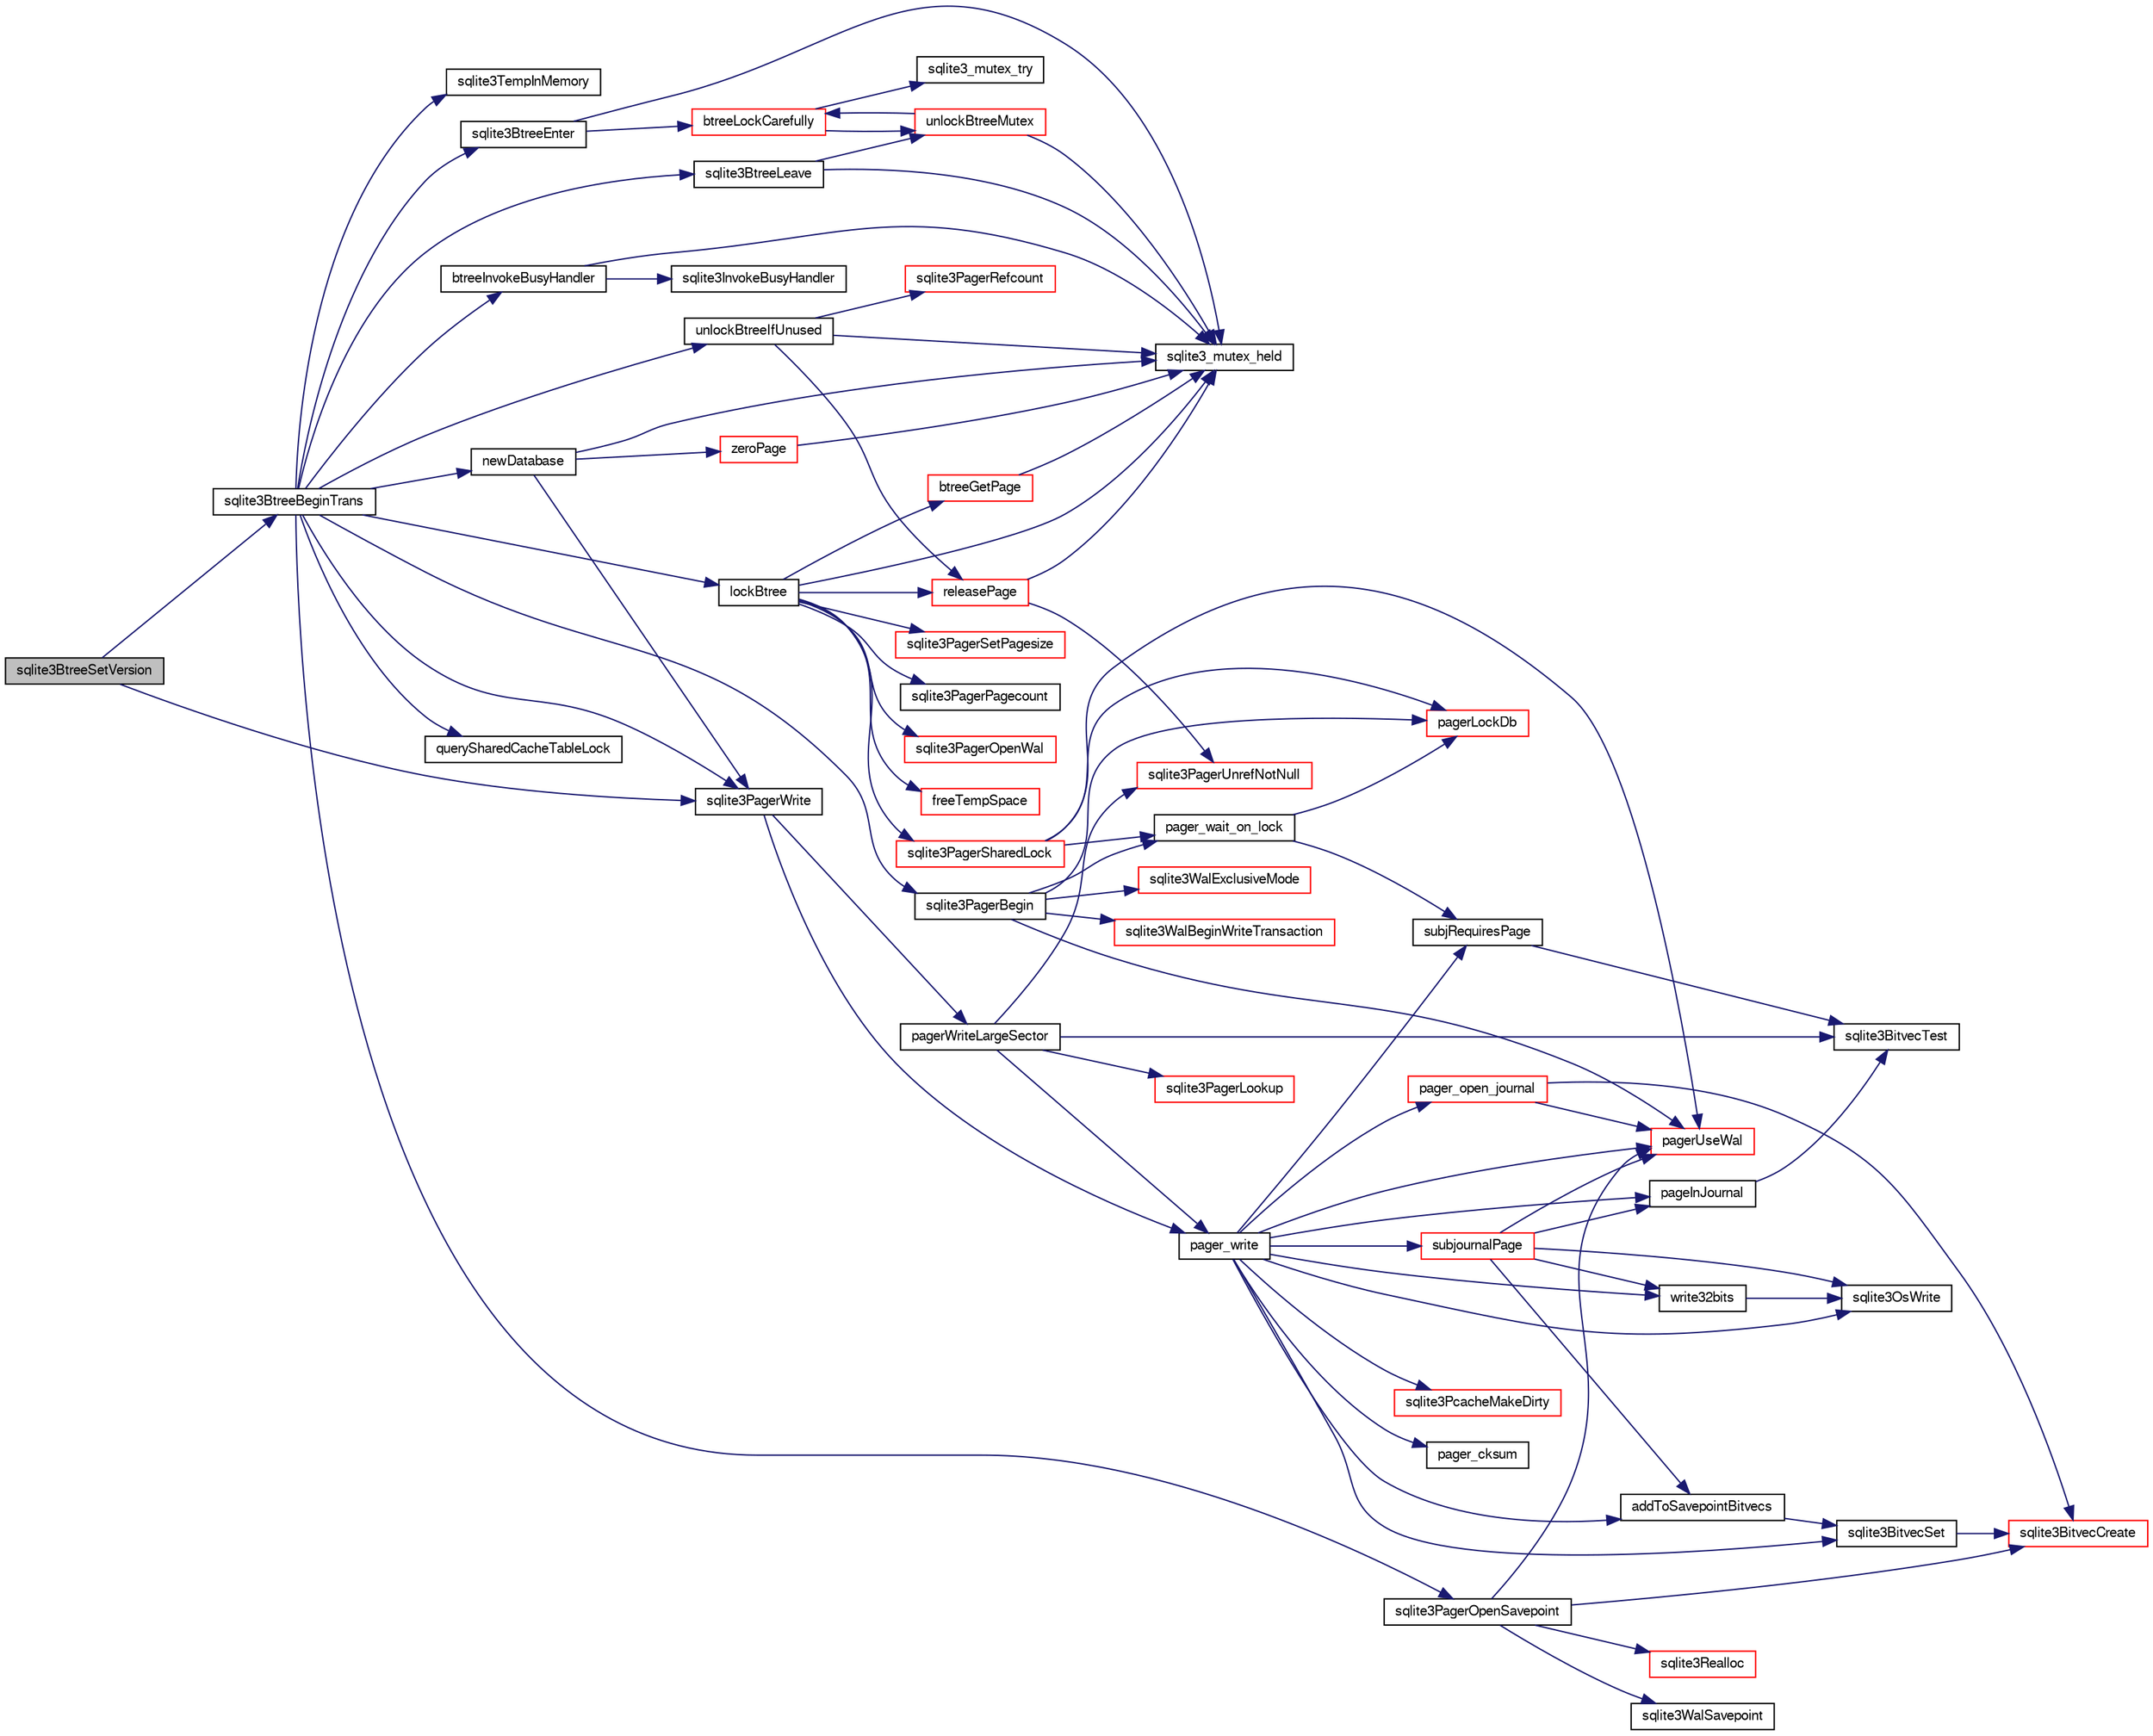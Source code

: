 digraph "sqlite3BtreeSetVersion"
{
  edge [fontname="FreeSans",fontsize="10",labelfontname="FreeSans",labelfontsize="10"];
  node [fontname="FreeSans",fontsize="10",shape=record];
  rankdir="LR";
  Node466165 [label="sqlite3BtreeSetVersion",height=0.2,width=0.4,color="black", fillcolor="grey75", style="filled", fontcolor="black"];
  Node466165 -> Node466166 [color="midnightblue",fontsize="10",style="solid",fontname="FreeSans"];
  Node466166 [label="sqlite3BtreeBeginTrans",height=0.2,width=0.4,color="black", fillcolor="white", style="filled",URL="$sqlite3_8c.html#a52d6706df15c67c22aa7d0e290c16bf5"];
  Node466166 -> Node466167 [color="midnightblue",fontsize="10",style="solid",fontname="FreeSans"];
  Node466167 [label="sqlite3BtreeEnter",height=0.2,width=0.4,color="black", fillcolor="white", style="filled",URL="$sqlite3_8c.html#afa05d700ca373993fe6b0525b867feff"];
  Node466167 -> Node466168 [color="midnightblue",fontsize="10",style="solid",fontname="FreeSans"];
  Node466168 [label="sqlite3_mutex_held",height=0.2,width=0.4,color="black", fillcolor="white", style="filled",URL="$sqlite3_8c.html#acf77da68932b6bc163c5e68547ecc3e7"];
  Node466167 -> Node466169 [color="midnightblue",fontsize="10",style="solid",fontname="FreeSans"];
  Node466169 [label="btreeLockCarefully",height=0.2,width=0.4,color="red", fillcolor="white", style="filled",URL="$sqlite3_8c.html#a796746b1c1e4d6926960636bd74c79d7"];
  Node466169 -> Node466170 [color="midnightblue",fontsize="10",style="solid",fontname="FreeSans"];
  Node466170 [label="sqlite3_mutex_try",height=0.2,width=0.4,color="black", fillcolor="white", style="filled",URL="$sqlite3_8c.html#a196f84b09bdfda96ae5ae23189be1ec8"];
  Node466169 -> Node466171 [color="midnightblue",fontsize="10",style="solid",fontname="FreeSans"];
  Node466171 [label="unlockBtreeMutex",height=0.2,width=0.4,color="red", fillcolor="white", style="filled",URL="$sqlite3_8c.html#a29bc7d1c753dfa2af9fb296b7dc19a4a"];
  Node466171 -> Node466168 [color="midnightblue",fontsize="10",style="solid",fontname="FreeSans"];
  Node466171 -> Node466169 [color="midnightblue",fontsize="10",style="solid",fontname="FreeSans"];
  Node466166 -> Node466176 [color="midnightblue",fontsize="10",style="solid",fontname="FreeSans"];
  Node466176 [label="querySharedCacheTableLock",height=0.2,width=0.4,color="black", fillcolor="white", style="filled",URL="$sqlite3_8c.html#a248343a0d79235a90b955d801713d243"];
  Node466166 -> Node466177 [color="midnightblue",fontsize="10",style="solid",fontname="FreeSans"];
  Node466177 [label="lockBtree",height=0.2,width=0.4,color="black", fillcolor="white", style="filled",URL="$sqlite3_8c.html#a5b808194d3178be15705a420265cee9d"];
  Node466177 -> Node466168 [color="midnightblue",fontsize="10",style="solid",fontname="FreeSans"];
  Node466177 -> Node466178 [color="midnightblue",fontsize="10",style="solid",fontname="FreeSans"];
  Node466178 [label="sqlite3PagerSharedLock",height=0.2,width=0.4,color="red", fillcolor="white", style="filled",URL="$sqlite3_8c.html#a58c197b629fb6eaacf96c7add57c70df"];
  Node466178 -> Node466180 [color="midnightblue",fontsize="10",style="solid",fontname="FreeSans"];
  Node466180 [label="pagerUseWal",height=0.2,width=0.4,color="red", fillcolor="white", style="filled",URL="$sqlite3_8c.html#a31def80bfe1de9284d635ba190a5eb68"];
  Node466178 -> Node466459 [color="midnightblue",fontsize="10",style="solid",fontname="FreeSans"];
  Node466459 [label="pager_wait_on_lock",height=0.2,width=0.4,color="black", fillcolor="white", style="filled",URL="$sqlite3_8c.html#a181fa0432ae1cc12a783f8a11ea2021f"];
  Node466459 -> Node466460 [color="midnightblue",fontsize="10",style="solid",fontname="FreeSans"];
  Node466460 [label="pagerLockDb",height=0.2,width=0.4,color="red", fillcolor="white", style="filled",URL="$sqlite3_8c.html#a667bdac69bf20203e45cd8e899790bcc"];
  Node466459 -> Node466463 [color="midnightblue",fontsize="10",style="solid",fontname="FreeSans"];
  Node466463 [label="subjRequiresPage",height=0.2,width=0.4,color="black", fillcolor="white", style="filled",URL="$sqlite3_8c.html#a8c8d460aa8cc7cb907b2e04844aaba86"];
  Node466463 -> Node466464 [color="midnightblue",fontsize="10",style="solid",fontname="FreeSans"];
  Node466464 [label="sqlite3BitvecTest",height=0.2,width=0.4,color="black", fillcolor="white", style="filled",URL="$sqlite3_8c.html#ab08693a5ff8d1b759eb50dc307ee910f"];
  Node466178 -> Node466460 [color="midnightblue",fontsize="10",style="solid",fontname="FreeSans"];
  Node466177 -> Node466618 [color="midnightblue",fontsize="10",style="solid",fontname="FreeSans"];
  Node466618 [label="btreeGetPage",height=0.2,width=0.4,color="red", fillcolor="white", style="filled",URL="$sqlite3_8c.html#ac59679e30ceb0190614fbd19a7feb6de"];
  Node466618 -> Node466168 [color="midnightblue",fontsize="10",style="solid",fontname="FreeSans"];
  Node466177 -> Node466620 [color="midnightblue",fontsize="10",style="solid",fontname="FreeSans"];
  Node466620 [label="sqlite3PagerPagecount",height=0.2,width=0.4,color="black", fillcolor="white", style="filled",URL="$sqlite3_8c.html#ae82aaf561ce61faa15d4e228c45c3311"];
  Node466177 -> Node466596 [color="midnightblue",fontsize="10",style="solid",fontname="FreeSans"];
  Node466596 [label="sqlite3PagerOpenWal",height=0.2,width=0.4,color="red", fillcolor="white", style="filled",URL="$sqlite3_8c.html#a5e4116ab2def31c2c36e557fc6811d0d"];
  Node466177 -> Node466621 [color="midnightblue",fontsize="10",style="solid",fontname="FreeSans"];
  Node466621 [label="releasePage",height=0.2,width=0.4,color="red", fillcolor="white", style="filled",URL="$sqlite3_8c.html#a92c6fb14f9bcf117440c35116c26d6c4"];
  Node466621 -> Node466168 [color="midnightblue",fontsize="10",style="solid",fontname="FreeSans"];
  Node466621 -> Node466535 [color="midnightblue",fontsize="10",style="solid",fontname="FreeSans"];
  Node466535 [label="sqlite3PagerUnrefNotNull",height=0.2,width=0.4,color="red", fillcolor="white", style="filled",URL="$sqlite3_8c.html#a4b314f96f09f5c68c94672e420e31ab9"];
  Node466177 -> Node466622 [color="midnightblue",fontsize="10",style="solid",fontname="FreeSans"];
  Node466622 [label="freeTempSpace",height=0.2,width=0.4,color="red", fillcolor="white", style="filled",URL="$sqlite3_8c.html#aec277d601edd310860ca5a81c99ed411"];
  Node466177 -> Node466485 [color="midnightblue",fontsize="10",style="solid",fontname="FreeSans"];
  Node466485 [label="sqlite3PagerSetPagesize",height=0.2,width=0.4,color="red", fillcolor="white", style="filled",URL="$sqlite3_8c.html#ab668348d5dcc0382c247c74b6358f16e"];
  Node466166 -> Node466623 [color="midnightblue",fontsize="10",style="solid",fontname="FreeSans"];
  Node466623 [label="sqlite3PagerBegin",height=0.2,width=0.4,color="black", fillcolor="white", style="filled",URL="$sqlite3_8c.html#a693d0ab5cecd4a8001da6fa21f44d99e"];
  Node466623 -> Node466180 [color="midnightblue",fontsize="10",style="solid",fontname="FreeSans"];
  Node466623 -> Node466574 [color="midnightblue",fontsize="10",style="solid",fontname="FreeSans"];
  Node466574 [label="sqlite3WalExclusiveMode",height=0.2,width=0.4,color="red", fillcolor="white", style="filled",URL="$sqlite3_8c.html#a1ca342ad565c5ae8dd3685e3aa0b731e"];
  Node466623 -> Node466460 [color="midnightblue",fontsize="10",style="solid",fontname="FreeSans"];
  Node466623 -> Node466624 [color="midnightblue",fontsize="10",style="solid",fontname="FreeSans"];
  Node466624 [label="sqlite3WalBeginWriteTransaction",height=0.2,width=0.4,color="red", fillcolor="white", style="filled",URL="$sqlite3_8c.html#a20c2ba1dcfe4c635dd2946f25af7a9f8"];
  Node466623 -> Node466459 [color="midnightblue",fontsize="10",style="solid",fontname="FreeSans"];
  Node466166 -> Node466625 [color="midnightblue",fontsize="10",style="solid",fontname="FreeSans"];
  Node466625 [label="sqlite3TempInMemory",height=0.2,width=0.4,color="black", fillcolor="white", style="filled",URL="$sqlite3_8c.html#a458449cdb4a6ca29650deb8af285a511"];
  Node466166 -> Node466626 [color="midnightblue",fontsize="10",style="solid",fontname="FreeSans"];
  Node466626 [label="newDatabase",height=0.2,width=0.4,color="black", fillcolor="white", style="filled",URL="$sqlite3_8c.html#a974c792d17dab330807b588197cae229"];
  Node466626 -> Node466168 [color="midnightblue",fontsize="10",style="solid",fontname="FreeSans"];
  Node466626 -> Node466518 [color="midnightblue",fontsize="10",style="solid",fontname="FreeSans"];
  Node466518 [label="sqlite3PagerWrite",height=0.2,width=0.4,color="black", fillcolor="white", style="filled",URL="$sqlite3_8c.html#ad4b8aee028ee99575b0748b299e04ed0"];
  Node466518 -> Node466519 [color="midnightblue",fontsize="10",style="solid",fontname="FreeSans"];
  Node466519 [label="pagerWriteLargeSector",height=0.2,width=0.4,color="black", fillcolor="white", style="filled",URL="$sqlite3_8c.html#a06334f0cc1c2dc95ffe29c2359928b92"];
  Node466519 -> Node466464 [color="midnightblue",fontsize="10",style="solid",fontname="FreeSans"];
  Node466519 -> Node466520 [color="midnightblue",fontsize="10",style="solid",fontname="FreeSans"];
  Node466520 [label="pager_write",height=0.2,width=0.4,color="black", fillcolor="white", style="filled",URL="$sqlite3_8c.html#aa5dbf1a9dcccf0aa140b04b81325517f"];
  Node466520 -> Node466521 [color="midnightblue",fontsize="10",style="solid",fontname="FreeSans"];
  Node466521 [label="pager_open_journal",height=0.2,width=0.4,color="red", fillcolor="white", style="filled",URL="$sqlite3_8c.html#a9a5224f8941dc99ce19bb0eb24766d00"];
  Node466521 -> Node466180 [color="midnightblue",fontsize="10",style="solid",fontname="FreeSans"];
  Node466521 -> Node466505 [color="midnightblue",fontsize="10",style="solid",fontname="FreeSans"];
  Node466505 [label="sqlite3BitvecCreate",height=0.2,width=0.4,color="red", fillcolor="white", style="filled",URL="$sqlite3_8c.html#a0a60c2422cf28790767f5bc7598514ee"];
  Node466520 -> Node466528 [color="midnightblue",fontsize="10",style="solid",fontname="FreeSans"];
  Node466528 [label="sqlite3PcacheMakeDirty",height=0.2,width=0.4,color="red", fillcolor="white", style="filled",URL="$sqlite3_8c.html#ab2add4c541df2d0b57a993930ee18a3a"];
  Node466520 -> Node466529 [color="midnightblue",fontsize="10",style="solid",fontname="FreeSans"];
  Node466529 [label="pageInJournal",height=0.2,width=0.4,color="black", fillcolor="white", style="filled",URL="$sqlite3_8c.html#a07fb7c067274e7abc0a9ea2d3ffed616"];
  Node466529 -> Node466464 [color="midnightblue",fontsize="10",style="solid",fontname="FreeSans"];
  Node466520 -> Node466463 [color="midnightblue",fontsize="10",style="solid",fontname="FreeSans"];
  Node466520 -> Node466180 [color="midnightblue",fontsize="10",style="solid",fontname="FreeSans"];
  Node466520 -> Node466503 [color="midnightblue",fontsize="10",style="solid",fontname="FreeSans"];
  Node466503 [label="pager_cksum",height=0.2,width=0.4,color="black", fillcolor="white", style="filled",URL="$sqlite3_8c.html#aabee8392d616aa1523fd6521cd2eb2b2"];
  Node466520 -> Node466530 [color="midnightblue",fontsize="10",style="solid",fontname="FreeSans"];
  Node466530 [label="write32bits",height=0.2,width=0.4,color="black", fillcolor="white", style="filled",URL="$sqlite3_8c.html#a5db7813c01a178a634f0dcd6e7766ed6"];
  Node466530 -> Node466501 [color="midnightblue",fontsize="10",style="solid",fontname="FreeSans"];
  Node466501 [label="sqlite3OsWrite",height=0.2,width=0.4,color="black", fillcolor="white", style="filled",URL="$sqlite3_8c.html#a1eea7ec327af84c05b4dd4cc075a537f"];
  Node466520 -> Node466501 [color="midnightblue",fontsize="10",style="solid",fontname="FreeSans"];
  Node466520 -> Node466504 [color="midnightblue",fontsize="10",style="solid",fontname="FreeSans"];
  Node466504 [label="sqlite3BitvecSet",height=0.2,width=0.4,color="black", fillcolor="white", style="filled",URL="$sqlite3_8c.html#a1f3c6d64d5d889e451d6725b1eb458be"];
  Node466504 -> Node466505 [color="midnightblue",fontsize="10",style="solid",fontname="FreeSans"];
  Node466520 -> Node466531 [color="midnightblue",fontsize="10",style="solid",fontname="FreeSans"];
  Node466531 [label="addToSavepointBitvecs",height=0.2,width=0.4,color="black", fillcolor="white", style="filled",URL="$sqlite3_8c.html#aa2e9bb02bb6975d83ec875f0792792f0"];
  Node466531 -> Node466504 [color="midnightblue",fontsize="10",style="solid",fontname="FreeSans"];
  Node466520 -> Node466532 [color="midnightblue",fontsize="10",style="solid",fontname="FreeSans"];
  Node466532 [label="subjournalPage",height=0.2,width=0.4,color="red", fillcolor="white", style="filled",URL="$sqlite3_8c.html#a836f5a13ba09ee3f118ebe73b58591c4"];
  Node466532 -> Node466180 [color="midnightblue",fontsize="10",style="solid",fontname="FreeSans"];
  Node466532 -> Node466529 [color="midnightblue",fontsize="10",style="solid",fontname="FreeSans"];
  Node466532 -> Node466530 [color="midnightblue",fontsize="10",style="solid",fontname="FreeSans"];
  Node466532 -> Node466501 [color="midnightblue",fontsize="10",style="solid",fontname="FreeSans"];
  Node466532 -> Node466531 [color="midnightblue",fontsize="10",style="solid",fontname="FreeSans"];
  Node466519 -> Node466535 [color="midnightblue",fontsize="10",style="solid",fontname="FreeSans"];
  Node466519 -> Node466506 [color="midnightblue",fontsize="10",style="solid",fontname="FreeSans"];
  Node466506 [label="sqlite3PagerLookup",height=0.2,width=0.4,color="red", fillcolor="white", style="filled",URL="$sqlite3_8c.html#a1252ec03814f64eed236cfb21094cafd"];
  Node466518 -> Node466520 [color="midnightblue",fontsize="10",style="solid",fontname="FreeSans"];
  Node466626 -> Node466627 [color="midnightblue",fontsize="10",style="solid",fontname="FreeSans"];
  Node466627 [label="zeroPage",height=0.2,width=0.4,color="red", fillcolor="white", style="filled",URL="$sqlite3_8c.html#a1c974ee71f86cb74370ca21e5e6cdb14"];
  Node466627 -> Node466168 [color="midnightblue",fontsize="10",style="solid",fontname="FreeSans"];
  Node466166 -> Node466629 [color="midnightblue",fontsize="10",style="solid",fontname="FreeSans"];
  Node466629 [label="unlockBtreeIfUnused",height=0.2,width=0.4,color="black", fillcolor="white", style="filled",URL="$sqlite3_8c.html#ada198bfad4d2c61e88bd9317e98cc96c"];
  Node466629 -> Node466168 [color="midnightblue",fontsize="10",style="solid",fontname="FreeSans"];
  Node466629 -> Node466630 [color="midnightblue",fontsize="10",style="solid",fontname="FreeSans"];
  Node466630 [label="sqlite3PagerRefcount",height=0.2,width=0.4,color="red", fillcolor="white", style="filled",URL="$sqlite3_8c.html#a865a3e27288083a9cdfd8de2ba365d80"];
  Node466629 -> Node466621 [color="midnightblue",fontsize="10",style="solid",fontname="FreeSans"];
  Node466166 -> Node466631 [color="midnightblue",fontsize="10",style="solid",fontname="FreeSans"];
  Node466631 [label="btreeInvokeBusyHandler",height=0.2,width=0.4,color="black", fillcolor="white", style="filled",URL="$sqlite3_8c.html#a15058f7fc35aedcd18a3fc5067c10b9c"];
  Node466631 -> Node466168 [color="midnightblue",fontsize="10",style="solid",fontname="FreeSans"];
  Node466631 -> Node466632 [color="midnightblue",fontsize="10",style="solid",fontname="FreeSans"];
  Node466632 [label="sqlite3InvokeBusyHandler",height=0.2,width=0.4,color="black", fillcolor="white", style="filled",URL="$sqlite3_8c.html#a1b5b1c39ca97eec9295a3faa911abe0e"];
  Node466166 -> Node466518 [color="midnightblue",fontsize="10",style="solid",fontname="FreeSans"];
  Node466166 -> Node466633 [color="midnightblue",fontsize="10",style="solid",fontname="FreeSans"];
  Node466633 [label="sqlite3PagerOpenSavepoint",height=0.2,width=0.4,color="black", fillcolor="white", style="filled",URL="$sqlite3_8c.html#a5b4b3aed3fa0147c327fa7497e25be98"];
  Node466633 -> Node466379 [color="midnightblue",fontsize="10",style="solid",fontname="FreeSans"];
  Node466379 [label="sqlite3Realloc",height=0.2,width=0.4,color="red", fillcolor="white", style="filled",URL="$sqlite3_8c.html#ad53aefdfc088f622e23ffe838201fe22"];
  Node466633 -> Node466505 [color="midnightblue",fontsize="10",style="solid",fontname="FreeSans"];
  Node466633 -> Node466180 [color="midnightblue",fontsize="10",style="solid",fontname="FreeSans"];
  Node466633 -> Node466634 [color="midnightblue",fontsize="10",style="solid",fontname="FreeSans"];
  Node466634 [label="sqlite3WalSavepoint",height=0.2,width=0.4,color="black", fillcolor="white", style="filled",URL="$sqlite3_8c.html#ade4ab202b77ef14a81540a873b929013"];
  Node466166 -> Node466516 [color="midnightblue",fontsize="10",style="solid",fontname="FreeSans"];
  Node466516 [label="sqlite3BtreeLeave",height=0.2,width=0.4,color="black", fillcolor="white", style="filled",URL="$sqlite3_8c.html#a460e4f89d1aeef4b4d334cfe8165da89"];
  Node466516 -> Node466171 [color="midnightblue",fontsize="10",style="solid",fontname="FreeSans"];
  Node466516 -> Node466168 [color="midnightblue",fontsize="10",style="solid",fontname="FreeSans"];
  Node466165 -> Node466518 [color="midnightblue",fontsize="10",style="solid",fontname="FreeSans"];
}
